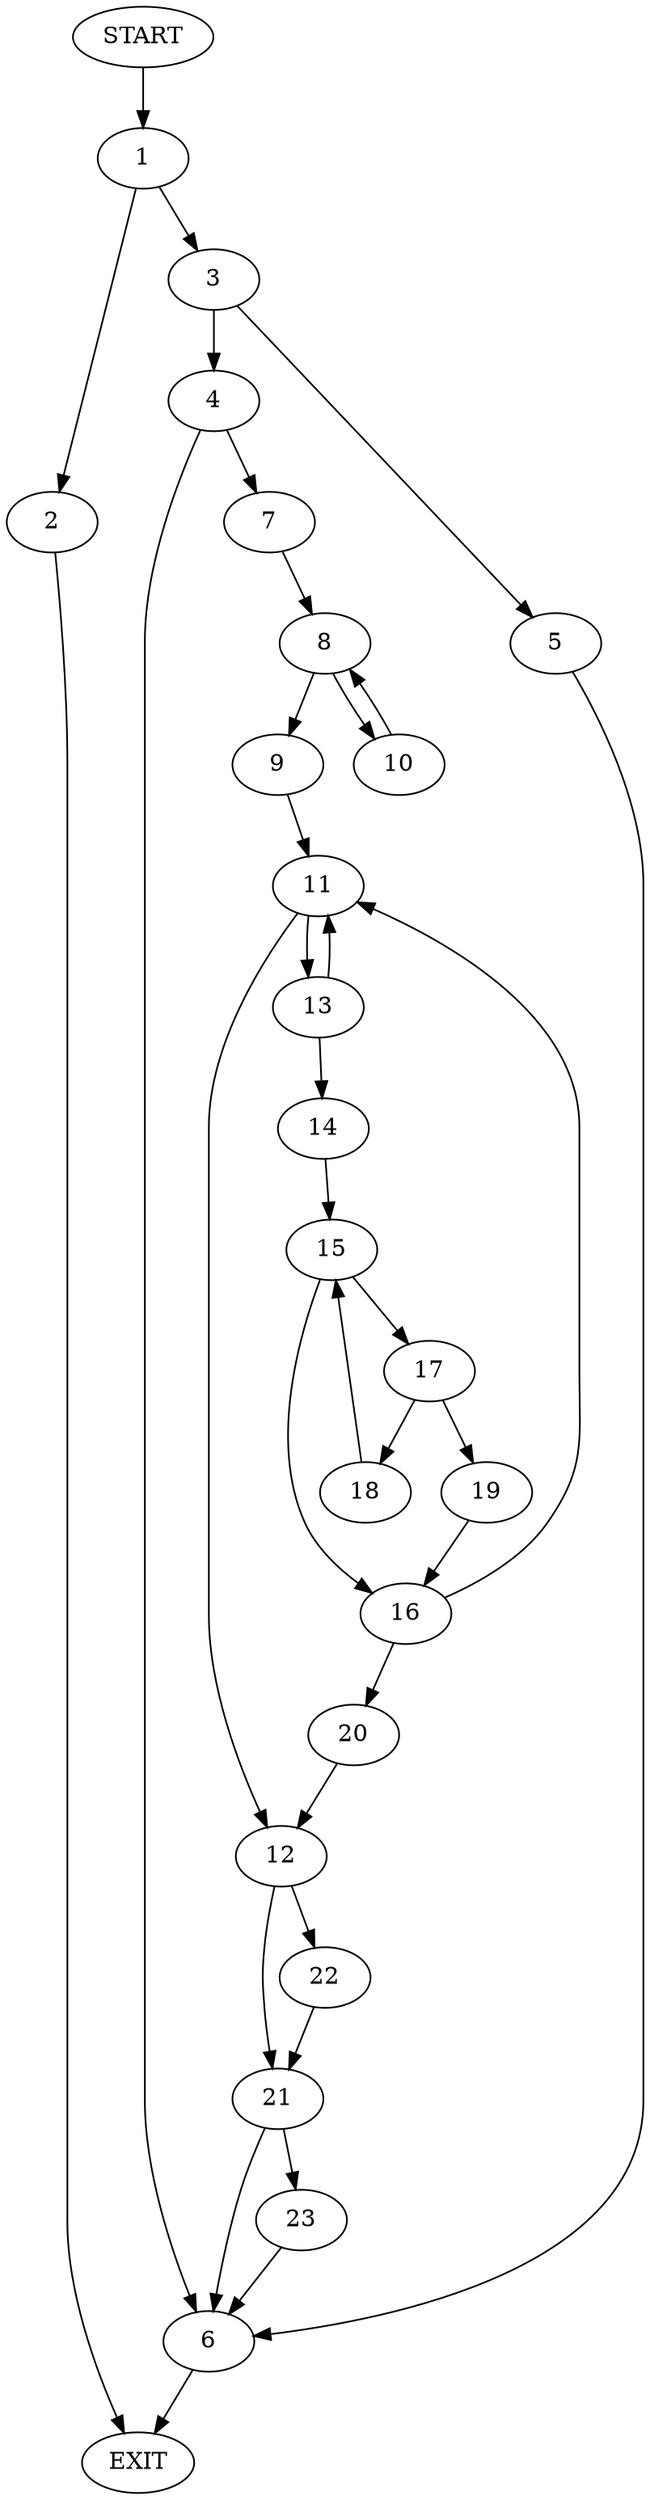 digraph {
0 [label="START"]
24 [label="EXIT"]
0 -> 1
1 -> 2
1 -> 3
2 -> 24
3 -> 4
3 -> 5
4 -> 6
4 -> 7
5 -> 6
6 -> 24
7 -> 8
8 -> 9
8 -> 10
10 -> 8
9 -> 11
11 -> 12
11 -> 13
13 -> 11
13 -> 14
14 -> 15
15 -> 16
15 -> 17
17 -> 18
17 -> 19
18 -> 15
19 -> 16
16 -> 11
16 -> 20
20 -> 12
12 -> 21
12 -> 22
21 -> 6
21 -> 23
22 -> 21
23 -> 6
}

